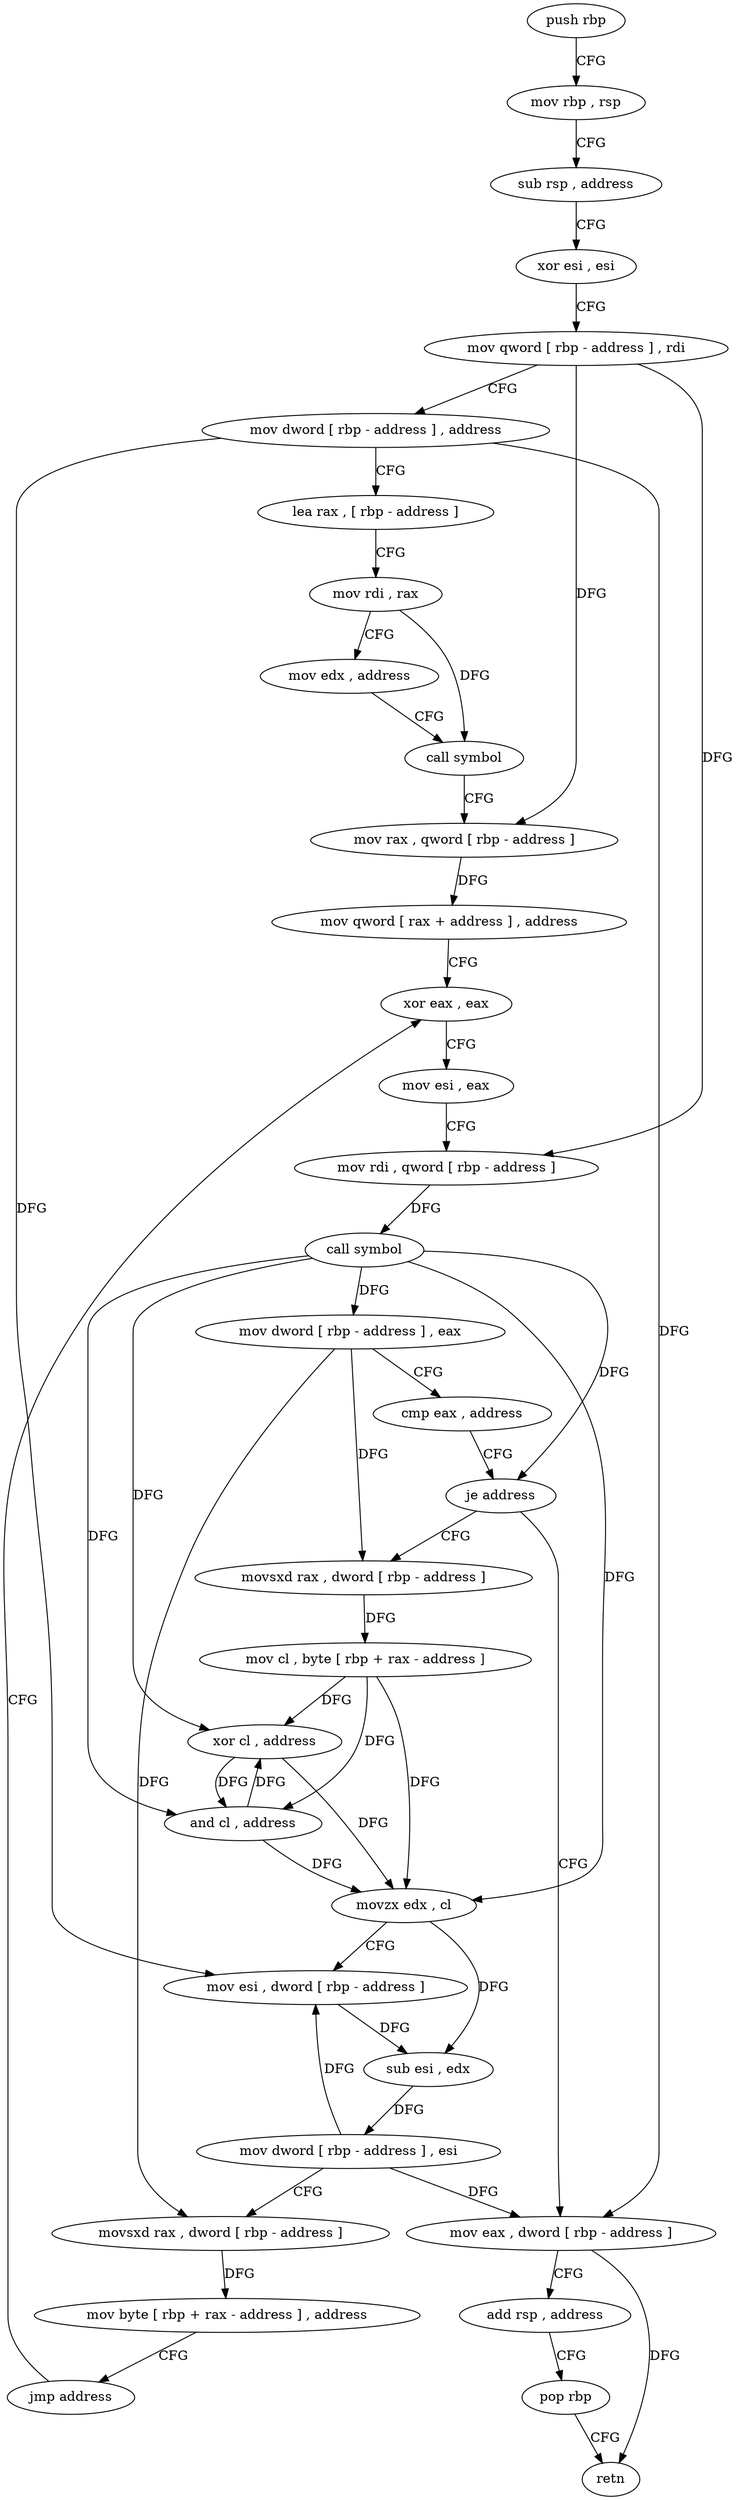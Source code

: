digraph "func" {
"4214528" [label = "push rbp" ]
"4214529" [label = "mov rbp , rsp" ]
"4214532" [label = "sub rsp , address" ]
"4214539" [label = "xor esi , esi" ]
"4214541" [label = "mov qword [ rbp - address ] , rdi" ]
"4214545" [label = "mov dword [ rbp - address ] , address" ]
"4214552" [label = "lea rax , [ rbp - address ]" ]
"4214559" [label = "mov rdi , rax" ]
"4214562" [label = "mov edx , address" ]
"4214567" [label = "call symbol" ]
"4214572" [label = "mov rax , qword [ rbp - address ]" ]
"4214576" [label = "mov qword [ rax + address ] , address" ]
"4214584" [label = "xor eax , eax" ]
"4214654" [label = "mov eax , dword [ rbp - address ]" ]
"4214657" [label = "add rsp , address" ]
"4214664" [label = "pop rbp" ]
"4214665" [label = "retn" ]
"4214609" [label = "movsxd rax , dword [ rbp - address ]" ]
"4214613" [label = "mov cl , byte [ rbp + rax - address ]" ]
"4214620" [label = "xor cl , address" ]
"4214623" [label = "and cl , address" ]
"4214626" [label = "movzx edx , cl" ]
"4214629" [label = "mov esi , dword [ rbp - address ]" ]
"4214632" [label = "sub esi , edx" ]
"4214634" [label = "mov dword [ rbp - address ] , esi" ]
"4214637" [label = "movsxd rax , dword [ rbp - address ]" ]
"4214641" [label = "mov byte [ rbp + rax - address ] , address" ]
"4214649" [label = "jmp address" ]
"4214586" [label = "mov esi , eax" ]
"4214588" [label = "mov rdi , qword [ rbp - address ]" ]
"4214592" [label = "call symbol" ]
"4214597" [label = "mov dword [ rbp - address ] , eax" ]
"4214600" [label = "cmp eax , address" ]
"4214603" [label = "je address" ]
"4214528" -> "4214529" [ label = "CFG" ]
"4214529" -> "4214532" [ label = "CFG" ]
"4214532" -> "4214539" [ label = "CFG" ]
"4214539" -> "4214541" [ label = "CFG" ]
"4214541" -> "4214545" [ label = "CFG" ]
"4214541" -> "4214572" [ label = "DFG" ]
"4214541" -> "4214588" [ label = "DFG" ]
"4214545" -> "4214552" [ label = "CFG" ]
"4214545" -> "4214654" [ label = "DFG" ]
"4214545" -> "4214629" [ label = "DFG" ]
"4214552" -> "4214559" [ label = "CFG" ]
"4214559" -> "4214562" [ label = "CFG" ]
"4214559" -> "4214567" [ label = "DFG" ]
"4214562" -> "4214567" [ label = "CFG" ]
"4214567" -> "4214572" [ label = "CFG" ]
"4214572" -> "4214576" [ label = "DFG" ]
"4214576" -> "4214584" [ label = "CFG" ]
"4214584" -> "4214586" [ label = "CFG" ]
"4214654" -> "4214657" [ label = "CFG" ]
"4214654" -> "4214665" [ label = "DFG" ]
"4214657" -> "4214664" [ label = "CFG" ]
"4214664" -> "4214665" [ label = "CFG" ]
"4214609" -> "4214613" [ label = "DFG" ]
"4214613" -> "4214620" [ label = "DFG" ]
"4214613" -> "4214623" [ label = "DFG" ]
"4214613" -> "4214626" [ label = "DFG" ]
"4214620" -> "4214623" [ label = "DFG" ]
"4214620" -> "4214626" [ label = "DFG" ]
"4214623" -> "4214626" [ label = "DFG" ]
"4214623" -> "4214620" [ label = "DFG" ]
"4214626" -> "4214629" [ label = "CFG" ]
"4214626" -> "4214632" [ label = "DFG" ]
"4214629" -> "4214632" [ label = "DFG" ]
"4214632" -> "4214634" [ label = "DFG" ]
"4214634" -> "4214637" [ label = "CFG" ]
"4214634" -> "4214654" [ label = "DFG" ]
"4214634" -> "4214629" [ label = "DFG" ]
"4214637" -> "4214641" [ label = "DFG" ]
"4214641" -> "4214649" [ label = "CFG" ]
"4214649" -> "4214584" [ label = "CFG" ]
"4214586" -> "4214588" [ label = "CFG" ]
"4214588" -> "4214592" [ label = "DFG" ]
"4214592" -> "4214597" [ label = "DFG" ]
"4214592" -> "4214603" [ label = "DFG" ]
"4214592" -> "4214620" [ label = "DFG" ]
"4214592" -> "4214623" [ label = "DFG" ]
"4214592" -> "4214626" [ label = "DFG" ]
"4214597" -> "4214600" [ label = "CFG" ]
"4214597" -> "4214609" [ label = "DFG" ]
"4214597" -> "4214637" [ label = "DFG" ]
"4214600" -> "4214603" [ label = "CFG" ]
"4214603" -> "4214654" [ label = "CFG" ]
"4214603" -> "4214609" [ label = "CFG" ]
}
